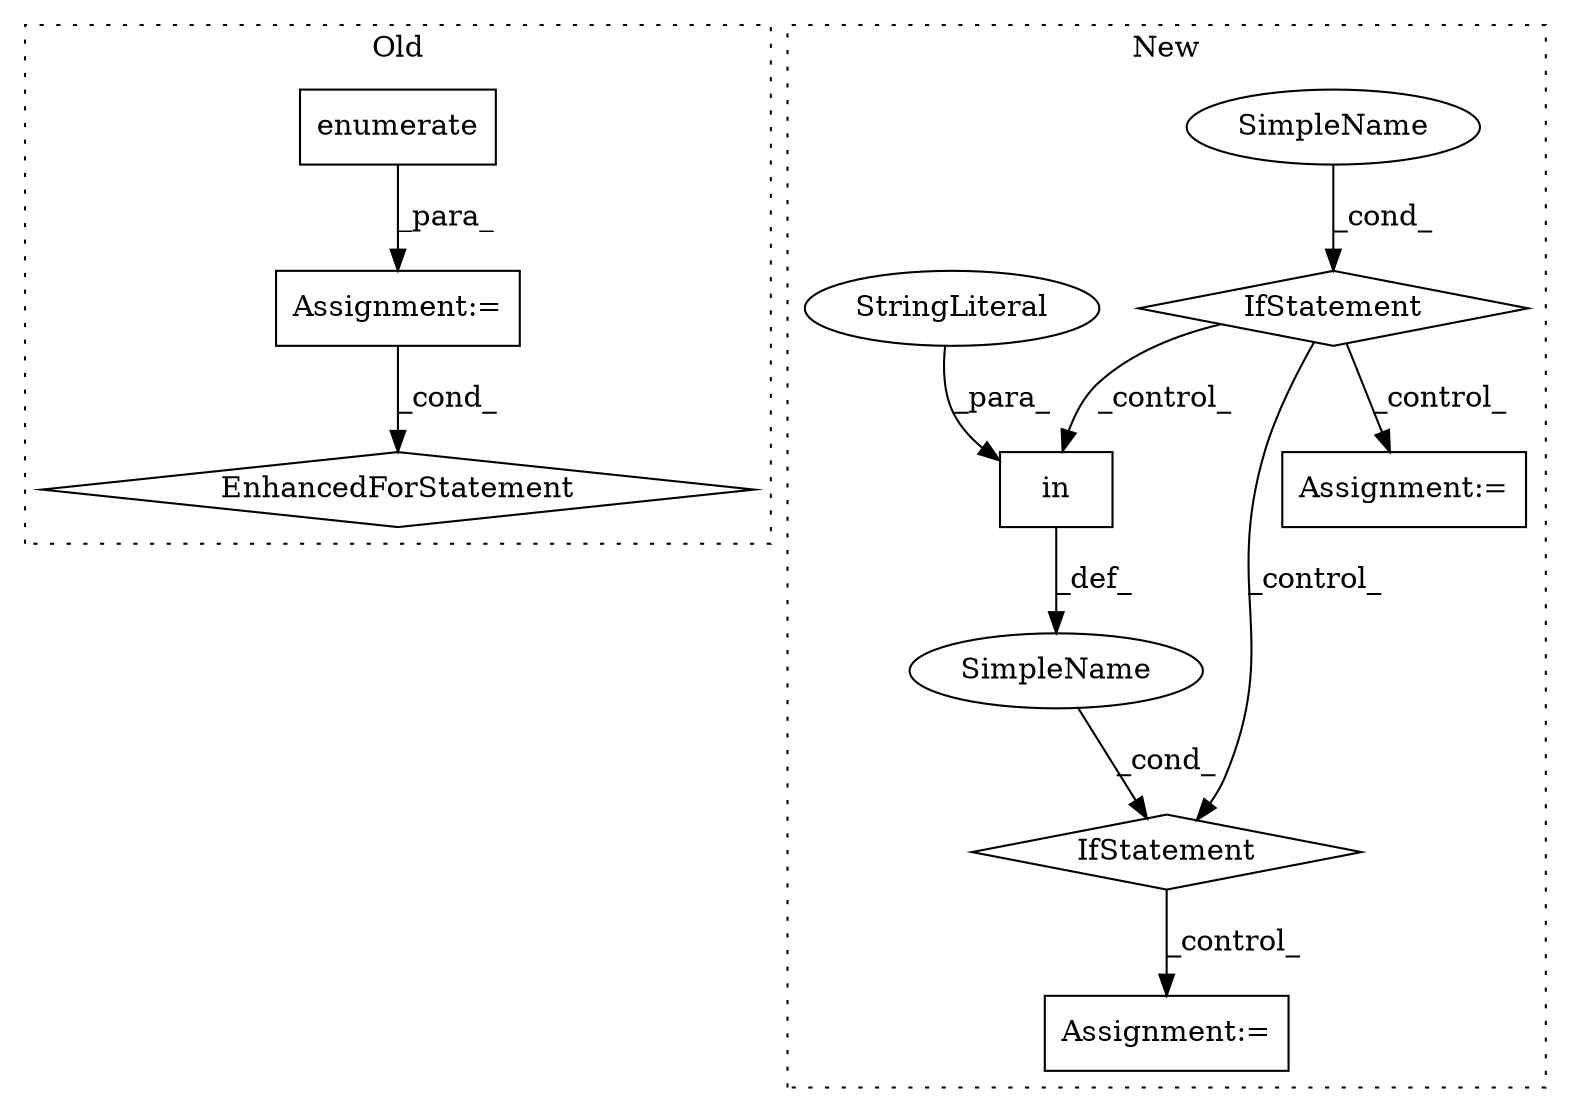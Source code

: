 digraph G {
subgraph cluster0 {
1 [label="enumerate" a="32" s="2673,2692" l="10,1" shape="box"];
4 [label="Assignment:=" a="7" s="2592,2693" l="71,2" shape="box"];
10 [label="EnhancedForStatement" a="70" s="2592,2693" l="71,2" shape="diamond"];
label = "Old";
style="dotted";
}
subgraph cluster1 {
2 [label="in" a="105" s="3319" l="30" shape="box"];
3 [label="IfStatement" a="25" s="3311,3349" l="8,2" shape="diamond"];
5 [label="SimpleName" a="42" s="" l="" shape="ellipse"];
6 [label="Assignment:=" a="7" s="3409" l="1" shape="box"];
7 [label="SimpleName" a="42" s="" l="" shape="ellipse"];
8 [label="IfStatement" a="25" s="3214,3242" l="4,2" shape="diamond"];
9 [label="StringLiteral" a="45" s="3319" l="14" shape="ellipse"];
11 [label="Assignment:=" a="7" s="3264" l="1" shape="box"];
label = "New";
style="dotted";
}
1 -> 4 [label="_para_"];
2 -> 7 [label="_def_"];
3 -> 6 [label="_control_"];
4 -> 10 [label="_cond_"];
5 -> 8 [label="_cond_"];
7 -> 3 [label="_cond_"];
8 -> 3 [label="_control_"];
8 -> 11 [label="_control_"];
8 -> 2 [label="_control_"];
9 -> 2 [label="_para_"];
}
